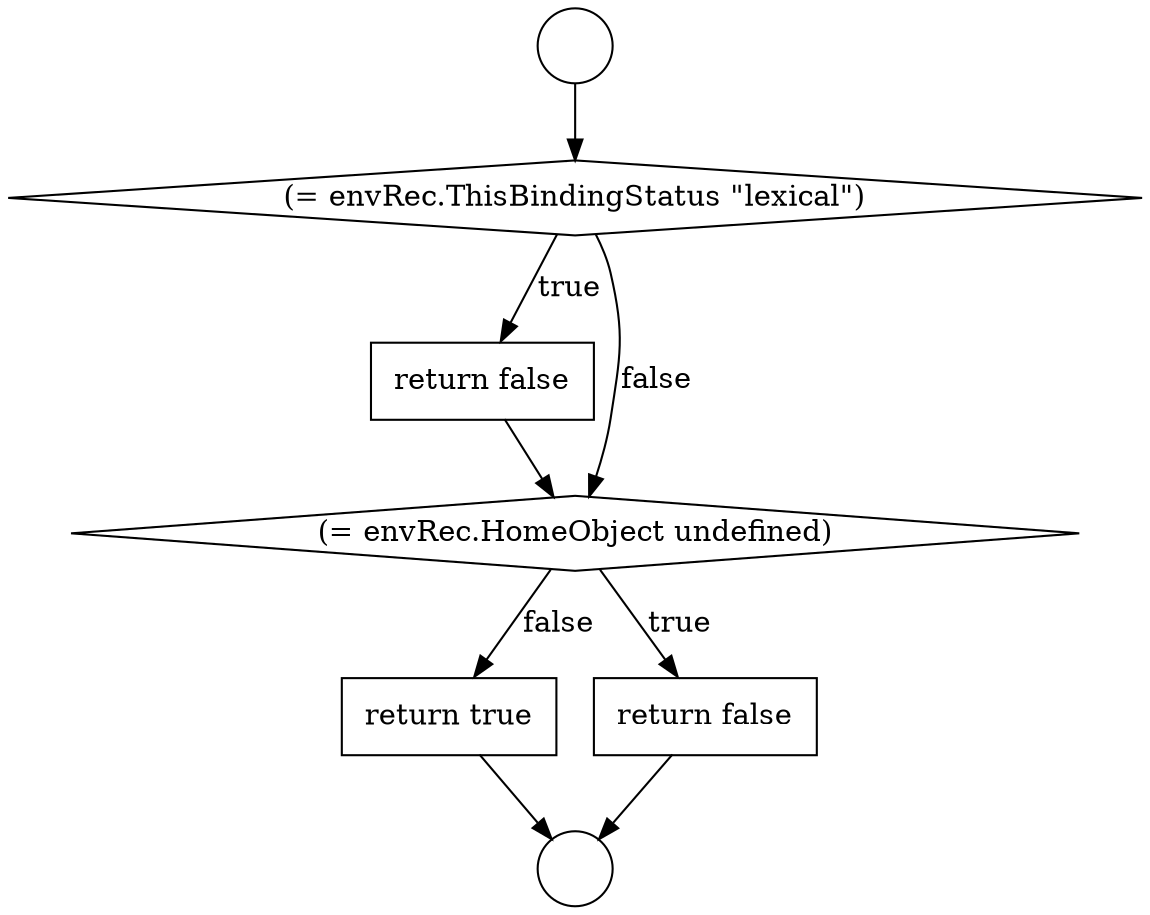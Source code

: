 digraph {
  node1190 [shape=diamond, label=<<font color="black">(= envRec.ThisBindingStatus &quot;lexical&quot;)</font>> color="black" fillcolor="white" style=filled]
  node1191 [shape=none, margin=0, label=<<font color="black">
    <table border="0" cellborder="1" cellspacing="0" cellpadding="10">
      <tr><td align="left">return false</td></tr>
    </table>
  </font>> color="black" fillcolor="white" style=filled]
  node1192 [shape=diamond, label=<<font color="black">(= envRec.HomeObject undefined)</font>> color="black" fillcolor="white" style=filled]
  node1194 [shape=none, margin=0, label=<<font color="black">
    <table border="0" cellborder="1" cellspacing="0" cellpadding="10">
      <tr><td align="left">return true</td></tr>
    </table>
  </font>> color="black" fillcolor="white" style=filled]
  node1188 [shape=circle label=" " color="black" fillcolor="white" style=filled]
  node1189 [shape=circle label=" " color="black" fillcolor="white" style=filled]
  node1193 [shape=none, margin=0, label=<<font color="black">
    <table border="0" cellborder="1" cellspacing="0" cellpadding="10">
      <tr><td align="left">return false</td></tr>
    </table>
  </font>> color="black" fillcolor="white" style=filled]
  node1194 -> node1189 [ color="black"]
  node1191 -> node1192 [ color="black"]
  node1190 -> node1191 [label=<<font color="black">true</font>> color="black"]
  node1190 -> node1192 [label=<<font color="black">false</font>> color="black"]
  node1193 -> node1189 [ color="black"]
  node1188 -> node1190 [ color="black"]
  node1192 -> node1193 [label=<<font color="black">true</font>> color="black"]
  node1192 -> node1194 [label=<<font color="black">false</font>> color="black"]
}
